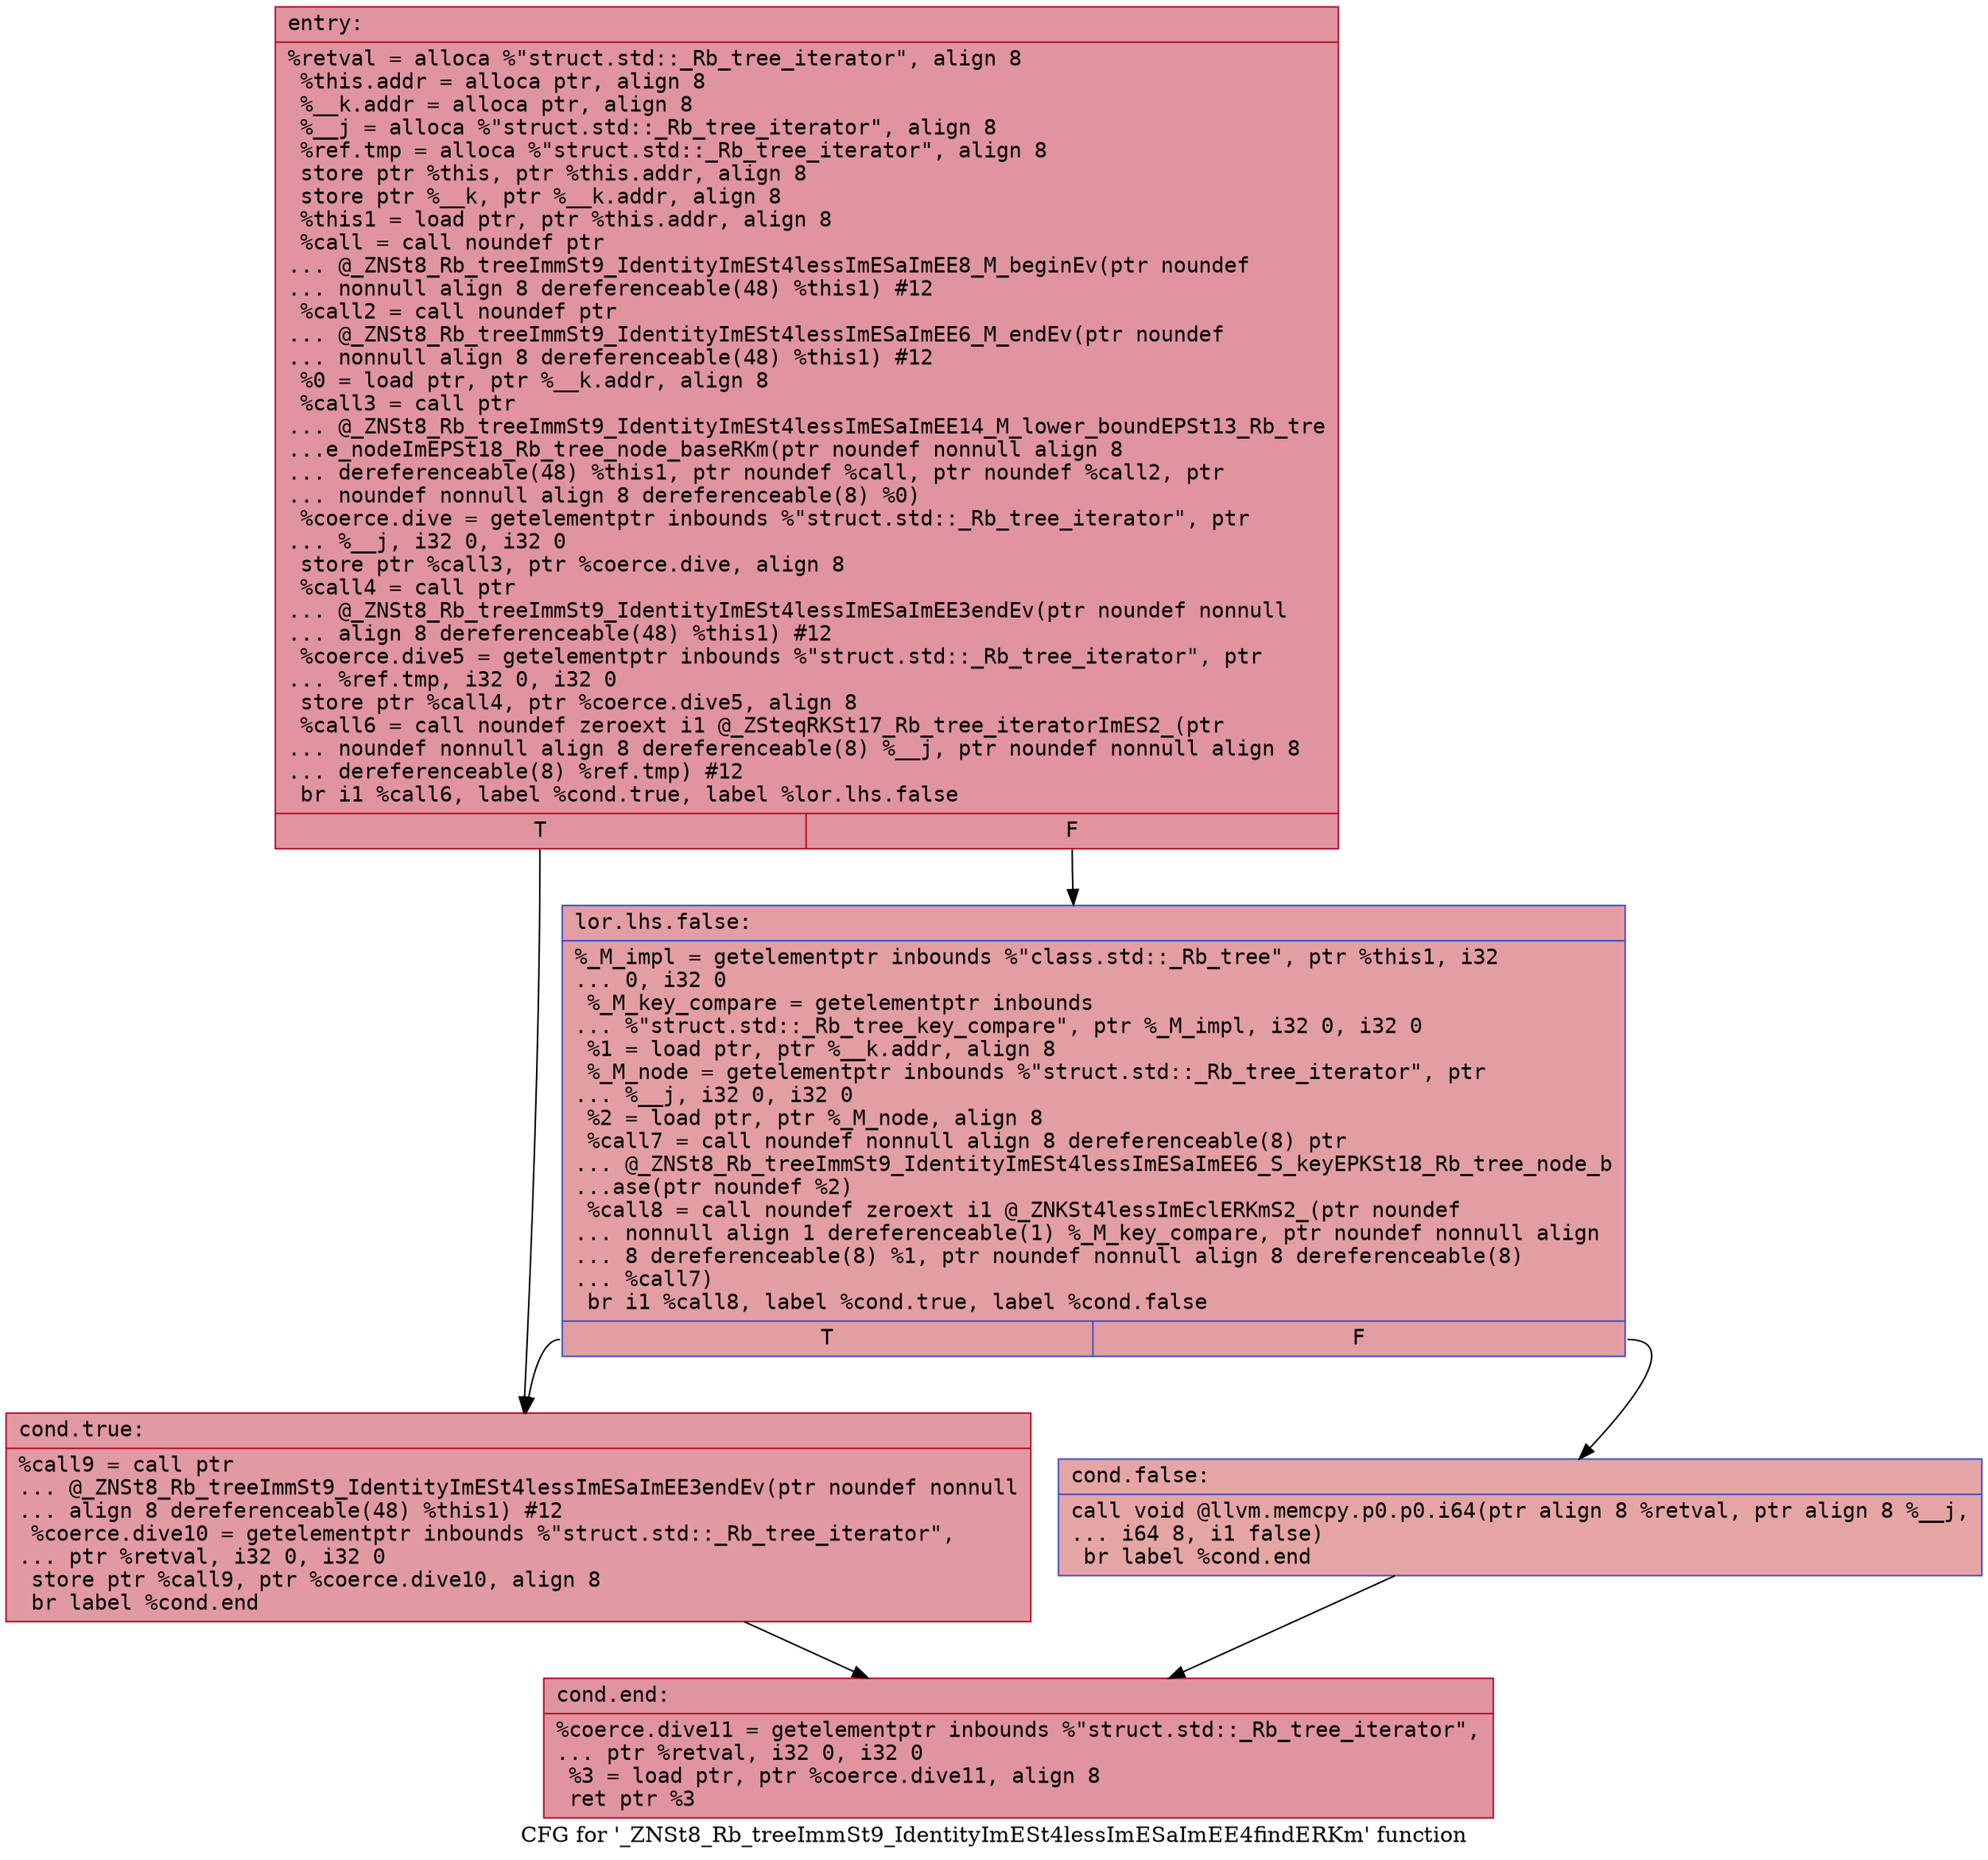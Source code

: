 digraph "CFG for '_ZNSt8_Rb_treeImmSt9_IdentityImESt4lessImESaImEE4findERKm' function" {
	label="CFG for '_ZNSt8_Rb_treeImmSt9_IdentityImESt4lessImESaImEE4findERKm' function";

	Node0x563465746a10 [shape=record,color="#b70d28ff", style=filled, fillcolor="#b70d2870" fontname="Courier",label="{entry:\l|  %retval = alloca %\"struct.std::_Rb_tree_iterator\", align 8\l  %this.addr = alloca ptr, align 8\l  %__k.addr = alloca ptr, align 8\l  %__j = alloca %\"struct.std::_Rb_tree_iterator\", align 8\l  %ref.tmp = alloca %\"struct.std::_Rb_tree_iterator\", align 8\l  store ptr %this, ptr %this.addr, align 8\l  store ptr %__k, ptr %__k.addr, align 8\l  %this1 = load ptr, ptr %this.addr, align 8\l  %call = call noundef ptr\l... @_ZNSt8_Rb_treeImmSt9_IdentityImESt4lessImESaImEE8_M_beginEv(ptr noundef\l... nonnull align 8 dereferenceable(48) %this1) #12\l  %call2 = call noundef ptr\l... @_ZNSt8_Rb_treeImmSt9_IdentityImESt4lessImESaImEE6_M_endEv(ptr noundef\l... nonnull align 8 dereferenceable(48) %this1) #12\l  %0 = load ptr, ptr %__k.addr, align 8\l  %call3 = call ptr\l... @_ZNSt8_Rb_treeImmSt9_IdentityImESt4lessImESaImEE14_M_lower_boundEPSt13_Rb_tre\l...e_nodeImEPSt18_Rb_tree_node_baseRKm(ptr noundef nonnull align 8\l... dereferenceable(48) %this1, ptr noundef %call, ptr noundef %call2, ptr\l... noundef nonnull align 8 dereferenceable(8) %0)\l  %coerce.dive = getelementptr inbounds %\"struct.std::_Rb_tree_iterator\", ptr\l... %__j, i32 0, i32 0\l  store ptr %call3, ptr %coerce.dive, align 8\l  %call4 = call ptr\l... @_ZNSt8_Rb_treeImmSt9_IdentityImESt4lessImESaImEE3endEv(ptr noundef nonnull\l... align 8 dereferenceable(48) %this1) #12\l  %coerce.dive5 = getelementptr inbounds %\"struct.std::_Rb_tree_iterator\", ptr\l... %ref.tmp, i32 0, i32 0\l  store ptr %call4, ptr %coerce.dive5, align 8\l  %call6 = call noundef zeroext i1 @_ZSteqRKSt17_Rb_tree_iteratorImES2_(ptr\l... noundef nonnull align 8 dereferenceable(8) %__j, ptr noundef nonnull align 8\l... dereferenceable(8) %ref.tmp) #12\l  br i1 %call6, label %cond.true, label %lor.lhs.false\l|{<s0>T|<s1>F}}"];
	Node0x563465746a10:s0 -> Node0x563465748200[tooltip="entry -> cond.true\nProbability 50.00%" ];
	Node0x563465746a10:s1 -> Node0x5634657482b0[tooltip="entry -> lor.lhs.false\nProbability 50.00%" ];
	Node0x5634657482b0 [shape=record,color="#3d50c3ff", style=filled, fillcolor="#be242e70" fontname="Courier",label="{lor.lhs.false:\l|  %_M_impl = getelementptr inbounds %\"class.std::_Rb_tree\", ptr %this1, i32\l... 0, i32 0\l  %_M_key_compare = getelementptr inbounds\l... %\"struct.std::_Rb_tree_key_compare\", ptr %_M_impl, i32 0, i32 0\l  %1 = load ptr, ptr %__k.addr, align 8\l  %_M_node = getelementptr inbounds %\"struct.std::_Rb_tree_iterator\", ptr\l... %__j, i32 0, i32 0\l  %2 = load ptr, ptr %_M_node, align 8\l  %call7 = call noundef nonnull align 8 dereferenceable(8) ptr\l... @_ZNSt8_Rb_treeImmSt9_IdentityImESt4lessImESaImEE6_S_keyEPKSt18_Rb_tree_node_b\l...ase(ptr noundef %2)\l  %call8 = call noundef zeroext i1 @_ZNKSt4lessImEclERKmS2_(ptr noundef\l... nonnull align 1 dereferenceable(1) %_M_key_compare, ptr noundef nonnull align\l... 8 dereferenceable(8) %1, ptr noundef nonnull align 8 dereferenceable(8)\l... %call7)\l  br i1 %call8, label %cond.true, label %cond.false\l|{<s0>T|<s1>F}}"];
	Node0x5634657482b0:s0 -> Node0x563465748200[tooltip="lor.lhs.false -> cond.true\nProbability 50.00%" ];
	Node0x5634657482b0:s1 -> Node0x563465748b90[tooltip="lor.lhs.false -> cond.false\nProbability 50.00%" ];
	Node0x563465748200 [shape=record,color="#b70d28ff", style=filled, fillcolor="#bb1b2c70" fontname="Courier",label="{cond.true:\l|  %call9 = call ptr\l... @_ZNSt8_Rb_treeImmSt9_IdentityImESt4lessImESaImEE3endEv(ptr noundef nonnull\l... align 8 dereferenceable(48) %this1) #12\l  %coerce.dive10 = getelementptr inbounds %\"struct.std::_Rb_tree_iterator\",\l... ptr %retval, i32 0, i32 0\l  store ptr %call9, ptr %coerce.dive10, align 8\l  br label %cond.end\l}"];
	Node0x563465748200 -> Node0x563465749180[tooltip="cond.true -> cond.end\nProbability 100.00%" ];
	Node0x563465748b90 [shape=record,color="#3d50c3ff", style=filled, fillcolor="#c5333470" fontname="Courier",label="{cond.false:\l|  call void @llvm.memcpy.p0.p0.i64(ptr align 8 %retval, ptr align 8 %__j,\l... i64 8, i1 false)\l  br label %cond.end\l}"];
	Node0x563465748b90 -> Node0x563465749180[tooltip="cond.false -> cond.end\nProbability 100.00%" ];
	Node0x563465749180 [shape=record,color="#b70d28ff", style=filled, fillcolor="#b70d2870" fontname="Courier",label="{cond.end:\l|  %coerce.dive11 = getelementptr inbounds %\"struct.std::_Rb_tree_iterator\",\l... ptr %retval, i32 0, i32 0\l  %3 = load ptr, ptr %coerce.dive11, align 8\l  ret ptr %3\l}"];
}
